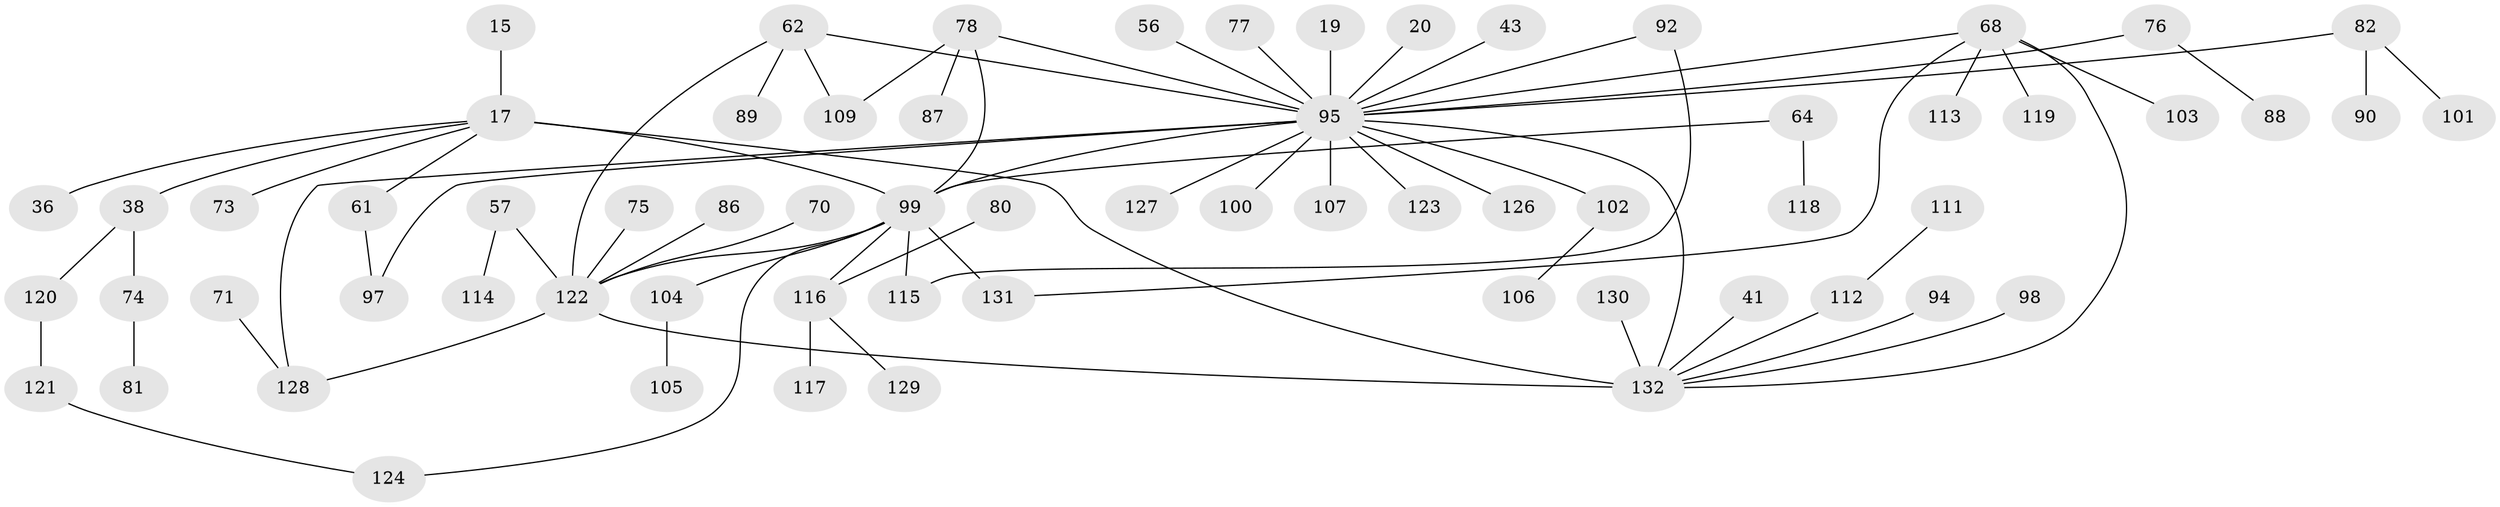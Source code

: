 // original degree distribution, {5: 0.03787878787878788, 6: 0.022727272727272728, 4: 0.14393939393939395, 3: 0.12121212121212122, 2: 0.30303030303030304, 7: 0.007575757575757576, 1: 0.36363636363636365}
// Generated by graph-tools (version 1.1) at 2025/41/03/09/25 04:41:26]
// undirected, 66 vertices, 76 edges
graph export_dot {
graph [start="1"]
  node [color=gray90,style=filled];
  15;
  17 [super="+2+5"];
  19;
  20;
  36;
  38 [super="+12"];
  41;
  43;
  56;
  57;
  61 [super="+22+39+58"];
  62;
  64;
  68 [super="+66+52+47+54+65"];
  70;
  71;
  73 [super="+25"];
  74;
  75;
  76;
  77 [super="+53"];
  78;
  80;
  81;
  82 [super="+34+37+55"];
  86;
  87;
  88;
  89;
  90;
  92;
  94;
  95 [super="+51+48+44+35+32"];
  97 [super="+28"];
  98;
  99 [super="+50+1"];
  100;
  101;
  102;
  103;
  104 [super="+96"];
  105;
  106;
  107;
  109;
  111;
  112 [super="+108"];
  113;
  114;
  115 [super="+91"];
  116 [super="+60+24"];
  117;
  118;
  119;
  120 [super="+72"];
  121;
  122 [super="+33+79+110+49+29"];
  123 [super="+42"];
  124;
  126;
  127;
  128 [super="+63"];
  129;
  130;
  131 [super="+125"];
  132 [super="+21+93"];
  15 -- 17;
  17 -- 132 [weight=4];
  17 -- 36;
  17 -- 38 [weight=2];
  17 -- 99 [weight=2];
  17 -- 61;
  17 -- 73;
  19 -- 95;
  20 -- 95;
  38 -- 74;
  38 -- 120;
  41 -- 132;
  43 -- 95;
  56 -- 95;
  57 -- 114;
  57 -- 122;
  61 -- 97;
  62 -- 89;
  62 -- 109;
  62 -- 95;
  62 -- 122;
  64 -- 118;
  64 -- 99;
  68 -- 103;
  68 -- 119;
  68 -- 95;
  68 -- 131;
  68 -- 132;
  68 -- 113;
  70 -- 122;
  71 -- 128;
  74 -- 81;
  75 -- 122;
  76 -- 88;
  76 -- 95;
  77 -- 95;
  78 -- 87;
  78 -- 109;
  78 -- 95;
  78 -- 99;
  80 -- 116;
  82 -- 90;
  82 -- 95;
  82 -- 101;
  86 -- 122;
  92 -- 95;
  92 -- 115;
  94 -- 132;
  95 -- 123 [weight=2];
  95 -- 100;
  95 -- 107;
  95 -- 127 [weight=2];
  95 -- 126;
  95 -- 128 [weight=2];
  95 -- 97;
  95 -- 99;
  95 -- 102;
  95 -- 132;
  98 -- 132;
  99 -- 124;
  99 -- 116 [weight=2];
  99 -- 115;
  99 -- 104;
  99 -- 131;
  99 -- 122;
  102 -- 106;
  104 -- 105;
  111 -- 112;
  112 -- 132;
  116 -- 129;
  116 -- 117;
  120 -- 121;
  121 -- 124;
  122 -- 128;
  122 -- 132;
  130 -- 132;
}

